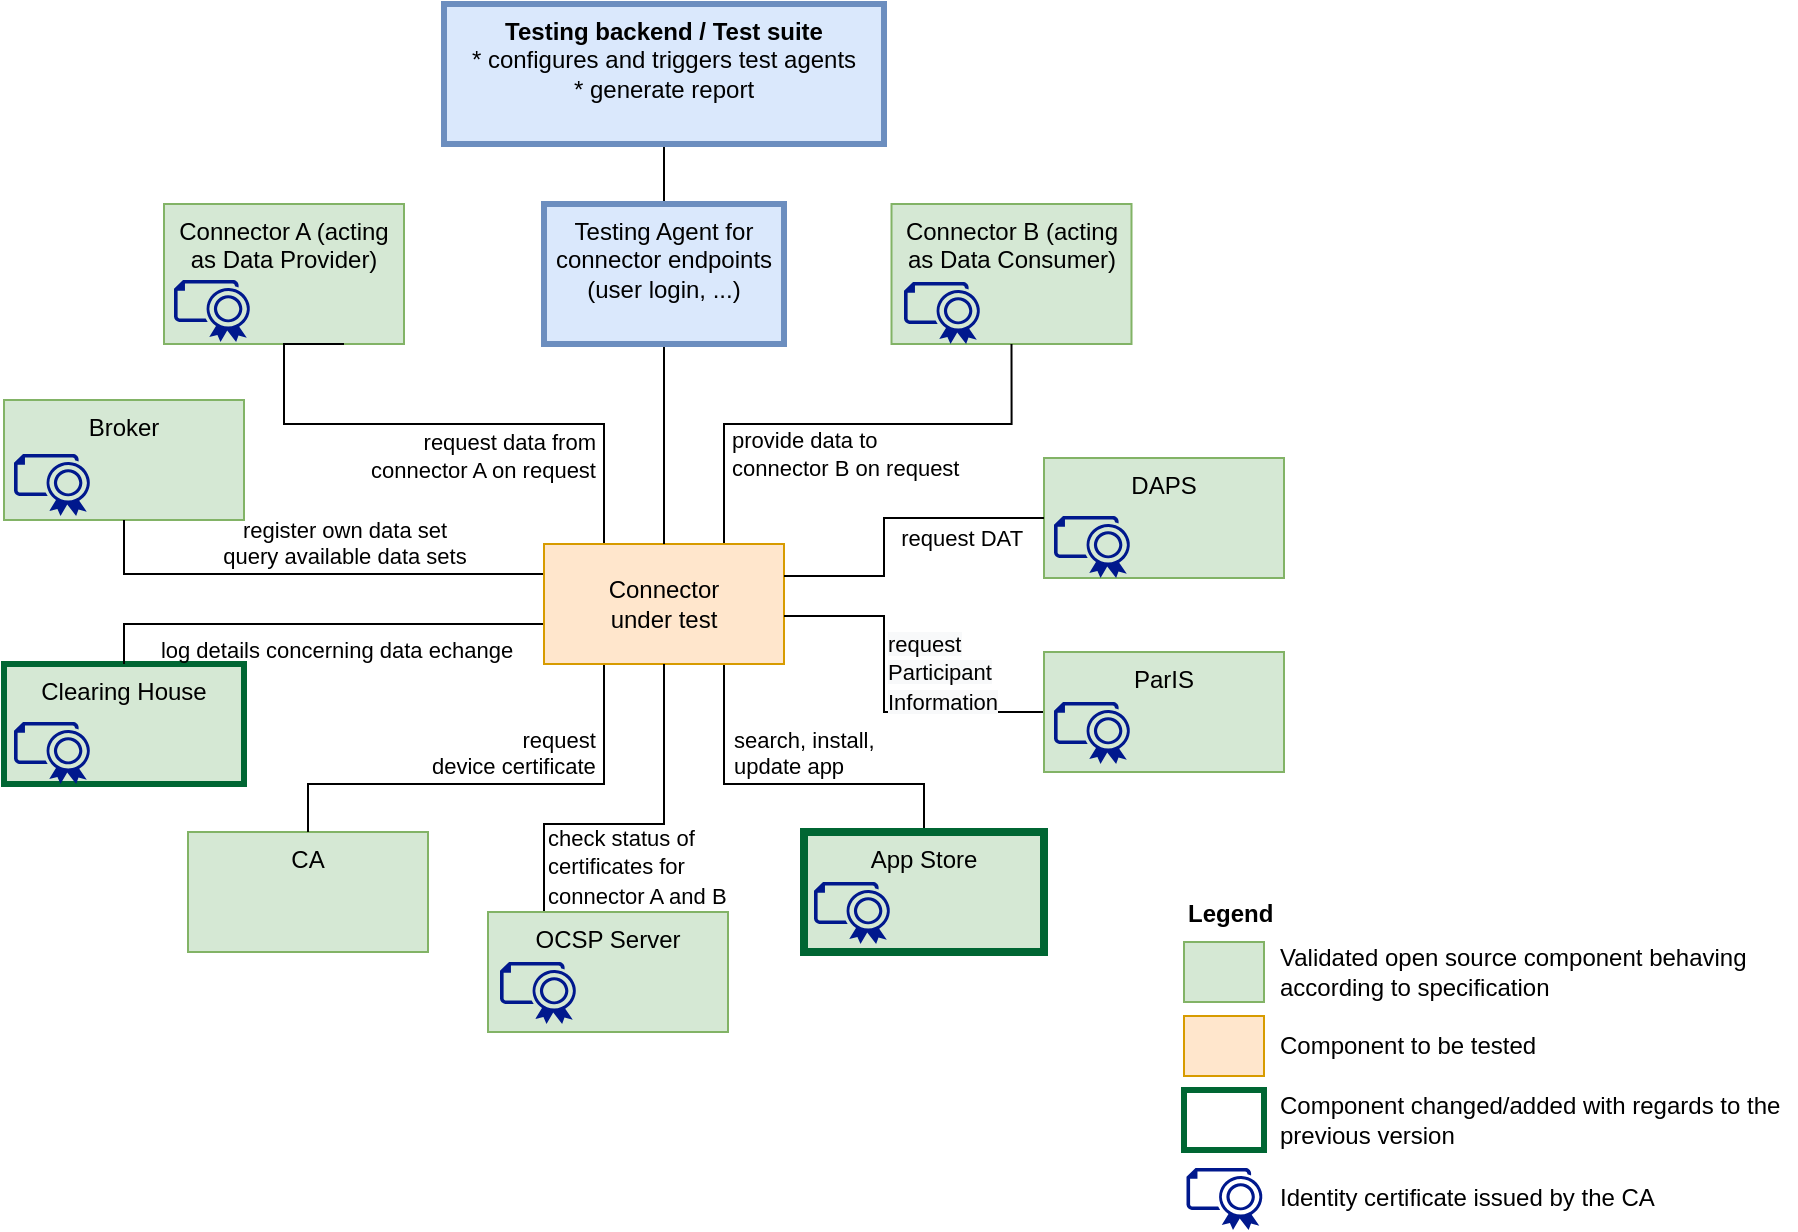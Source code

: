 <mxfile version="14.9.6" type="device"><diagram id="S3DzP4ZIXc_DCiwQGcUj" name="Page-1"><mxGraphModel dx="1355" dy="825" grid="1" gridSize="10" guides="1" tooltips="1" connect="1" arrows="1" fold="1" page="1" pageScale="1" pageWidth="850" pageHeight="1100" math="0" shadow="0"><root><mxCell id="0"/><mxCell id="1" parent="0"/><mxCell id="s2ZVkHYxuJsYrvT4ztzj-1" value="CA" style="rounded=0;whiteSpace=wrap;html=1;fillColor=#d5e8d4;strokeColor=#82b366;verticalAlign=top;" parent="1" vertex="1"><mxGeometry x="332" y="464" width="120" height="60" as="geometry"/></mxCell><mxCell id="s2ZVkHYxuJsYrvT4ztzj-2" value="Clearing House" style="rounded=0;whiteSpace=wrap;html=1;fillColor=#d5e8d4;verticalAlign=top;strokeColor=#006633;strokeWidth=3;" parent="1" vertex="1"><mxGeometry x="240" y="380" width="120" height="60" as="geometry"/></mxCell><mxCell id="s2ZVkHYxuJsYrvT4ztzj-3" value="Connector A (acting as Data Provider)" style="rounded=0;whiteSpace=wrap;html=1;fillColor=#d5e8d4;strokeColor=#82b366;verticalAlign=top;" parent="1" vertex="1"><mxGeometry x="320" y="150" width="120" height="70" as="geometry"/></mxCell><mxCell id="s2ZVkHYxuJsYrvT4ztzj-4" value="Connector B (acting as Data Consumer)" style="rounded=0;whiteSpace=wrap;html=1;fillColor=#d5e8d4;strokeColor=#82b366;verticalAlign=top;" parent="1" vertex="1"><mxGeometry x="683.75" y="150" width="120" height="70" as="geometry"/></mxCell><mxCell id="s2ZVkHYxuJsYrvT4ztzj-5" value="Broker" style="rounded=0;whiteSpace=wrap;html=1;fillColor=#d5e8d4;strokeColor=#82b366;verticalAlign=top;" parent="1" vertex="1"><mxGeometry x="240" y="248" width="120" height="60" as="geometry"/></mxCell><mxCell id="s2ZVkHYxuJsYrvT4ztzj-31" value="register own data set&lt;br&gt;query available data sets" style="edgeStyle=orthogonalEdgeStyle;rounded=0;orthogonalLoop=1;jettySize=auto;html=1;endArrow=none;endFill=0;align=center;verticalAlign=bottom;labelBackgroundColor=none;exitX=0;exitY=0.25;exitDx=0;exitDy=0;" parent="1" source="s2ZVkHYxuJsYrvT4ztzj-6" target="s2ZVkHYxuJsYrvT4ztzj-5" edge="1"><mxGeometry x="-0.156" relative="1" as="geometry"><Array as="points"><mxPoint x="300" y="335"/><mxPoint x="300" y="335"/></Array><mxPoint as="offset"/></mxGeometry></mxCell><mxCell id="s2ZVkHYxuJsYrvT4ztzj-32" value="" style="edgeStyle=orthogonalEdgeStyle;rounded=0;orthogonalLoop=1;jettySize=auto;html=1;entryX=0.5;entryY=1;entryDx=0;entryDy=0;endArrow=none;endFill=0;align=left;exitX=0.75;exitY=0;exitDx=0;exitDy=0;" parent="1" source="s2ZVkHYxuJsYrvT4ztzj-6" target="s2ZVkHYxuJsYrvT4ztzj-4" edge="1"><mxGeometry x="-0.581" y="-10" relative="1" as="geometry"><Array as="points"><mxPoint x="600" y="260"/><mxPoint x="744" y="260"/></Array><mxPoint as="offset"/></mxGeometry></mxCell><mxCell id="s2ZVkHYxuJsYrvT4ztzj-33" style="edgeStyle=orthogonalEdgeStyle;rounded=0;orthogonalLoop=1;jettySize=auto;html=1;endArrow=none;endFill=0;align=center;exitX=0.25;exitY=0;exitDx=0;exitDy=0;entryX=0.75;entryY=1;entryDx=0;entryDy=0;" parent="1" source="s2ZVkHYxuJsYrvT4ztzj-6" target="s2ZVkHYxuJsYrvT4ztzj-3" edge="1"><mxGeometry relative="1" as="geometry"><Array as="points"><mxPoint x="540" y="260"/><mxPoint x="380" y="260"/></Array></mxGeometry></mxCell><mxCell id="s2ZVkHYxuJsYrvT4ztzj-36" value="log details concerning data echange" style="edgeStyle=orthogonalEdgeStyle;rounded=0;orthogonalLoop=1;jettySize=auto;html=1;entryX=0.5;entryY=0;entryDx=0;entryDy=0;endArrow=none;endFill=0;align=center;verticalAlign=top;labelBackgroundColor=none;exitX=0;exitY=0.75;exitDx=0;exitDy=0;" parent="1" source="s2ZVkHYxuJsYrvT4ztzj-6" target="s2ZVkHYxuJsYrvT4ztzj-2" edge="1"><mxGeometry x="-0.072" relative="1" as="geometry"><mxPoint as="offset"/><Array as="points"><mxPoint x="510" y="360"/><mxPoint x="300" y="360"/></Array></mxGeometry></mxCell><mxCell id="s2ZVkHYxuJsYrvT4ztzj-37" value="" style="edgeStyle=orthogonalEdgeStyle;rounded=0;orthogonalLoop=1;jettySize=auto;html=1;entryX=0.5;entryY=0;entryDx=0;entryDy=0;endArrow=none;endFill=0;align=right;exitX=0.25;exitY=1;exitDx=0;exitDy=0;" parent="1" source="s2ZVkHYxuJsYrvT4ztzj-6" target="s2ZVkHYxuJsYrvT4ztzj-1" edge="1"><mxGeometry x="-0.658" y="-10" relative="1" as="geometry"><Array as="points"><mxPoint x="540" y="440"/><mxPoint x="392" y="440"/></Array><mxPoint as="offset"/></mxGeometry></mxCell><mxCell id="WRND5z2XzrV9z5QFQlJF-8" style="edgeStyle=orthogonalEdgeStyle;rounded=0;orthogonalLoop=1;jettySize=auto;html=1;entryX=0.5;entryY=0;entryDx=0;entryDy=0;endArrow=none;endFill=0;" parent="1" source="s2ZVkHYxuJsYrvT4ztzj-6" target="WRND5z2XzrV9z5QFQlJF-1" edge="1"><mxGeometry relative="1" as="geometry"><Array as="points"><mxPoint x="600" y="440"/><mxPoint x="700" y="440"/></Array></mxGeometry></mxCell><mxCell id="s2ZVkHYxuJsYrvT4ztzj-6" value="Connector&lt;br&gt;under test" style="rounded=0;whiteSpace=wrap;html=1;fillColor=#ffe6cc;strokeColor=#d79b00;" parent="1" vertex="1"><mxGeometry x="510" y="320" width="120" height="60" as="geometry"/></mxCell><mxCell id="s2ZVkHYxuJsYrvT4ztzj-7" value="" style="rounded=0;whiteSpace=wrap;html=1;fillColor=#d5e8d4;strokeColor=#82b366;" parent="1" vertex="1"><mxGeometry x="830" y="519" width="40" height="30" as="geometry"/></mxCell><mxCell id="s2ZVkHYxuJsYrvT4ztzj-8" value="Validated open source component behaving according to specification" style="text;html=1;strokeColor=none;fillColor=none;align=left;verticalAlign=middle;whiteSpace=wrap;rounded=0;" parent="1" vertex="1"><mxGeometry x="876" y="519" width="260" height="30" as="geometry"/></mxCell><mxCell id="s2ZVkHYxuJsYrvT4ztzj-9" value="" style="rounded=0;whiteSpace=wrap;html=1;fillColor=#ffe6cc;strokeColor=#d79b00;" parent="1" vertex="1"><mxGeometry x="830" y="556" width="40" height="30" as="geometry"/></mxCell><mxCell id="s2ZVkHYxuJsYrvT4ztzj-10" value="Component to be tested" style="text;html=1;strokeColor=none;fillColor=none;align=left;verticalAlign=middle;whiteSpace=wrap;rounded=0;" parent="1" vertex="1"><mxGeometry x="876" y="556" width="260" height="30" as="geometry"/></mxCell><mxCell id="s2ZVkHYxuJsYrvT4ztzj-11" value="&lt;b&gt;Legend&lt;/b&gt;" style="text;html=1;strokeColor=none;fillColor=none;align=left;verticalAlign=middle;whiteSpace=wrap;rounded=0;" parent="1" vertex="1"><mxGeometry x="830" y="490" width="260" height="30" as="geometry"/></mxCell><mxCell id="s2ZVkHYxuJsYrvT4ztzj-22" value="" style="aspect=fixed;pointerEvents=1;shadow=0;dashed=0;html=1;strokeColor=none;labelPosition=center;verticalLabelPosition=bottom;verticalAlign=top;align=center;fillColor=#00188D;shape=mxgraph.azure.certificate" parent="1" vertex="1"><mxGeometry x="325" y="188" width="38.75" height="31" as="geometry"/></mxCell><mxCell id="s2ZVkHYxuJsYrvT4ztzj-23" value="" style="aspect=fixed;pointerEvents=1;shadow=0;dashed=0;html=1;strokeColor=none;labelPosition=center;verticalLabelPosition=bottom;verticalAlign=top;align=center;fillColor=#00188D;shape=mxgraph.azure.certificate" parent="1" vertex="1"><mxGeometry x="690" y="189" width="38.75" height="31" as="geometry"/></mxCell><mxCell id="s2ZVkHYxuJsYrvT4ztzj-24" value="" style="aspect=fixed;pointerEvents=1;shadow=0;dashed=0;html=1;strokeColor=none;labelPosition=center;verticalLabelPosition=bottom;verticalAlign=top;align=center;fillColor=#00188D;shape=mxgraph.azure.certificate" parent="1" vertex="1"><mxGeometry x="245" y="275" width="38.75" height="31" as="geometry"/></mxCell><mxCell id="s2ZVkHYxuJsYrvT4ztzj-25" value="" style="aspect=fixed;pointerEvents=1;shadow=0;dashed=0;html=1;strokeColor=none;labelPosition=center;verticalLabelPosition=bottom;verticalAlign=top;align=center;fillColor=#00188D;shape=mxgraph.azure.certificate" parent="1" vertex="1"><mxGeometry x="831.25" y="632" width="38.75" height="31" as="geometry"/></mxCell><mxCell id="s2ZVkHYxuJsYrvT4ztzj-26" value="Identity certificate issued by the CA" style="text;html=1;strokeColor=none;fillColor=none;align=left;verticalAlign=middle;whiteSpace=wrap;rounded=0;" parent="1" vertex="1"><mxGeometry x="876" y="632" width="260" height="30" as="geometry"/></mxCell><mxCell id="s2ZVkHYxuJsYrvT4ztzj-27" value="" style="aspect=fixed;pointerEvents=1;shadow=0;dashed=0;html=1;strokeColor=none;labelPosition=center;verticalLabelPosition=bottom;verticalAlign=top;align=center;fillColor=#00188D;shape=mxgraph.azure.certificate" parent="1" vertex="1"><mxGeometry x="245" y="409" width="38.75" height="31" as="geometry"/></mxCell><mxCell id="WRND5z2XzrV9z5QFQlJF-4" style="edgeStyle=orthogonalEdgeStyle;rounded=0;orthogonalLoop=1;jettySize=auto;html=1;endArrow=none;endFill=0;" parent="1" source="s2ZVkHYxuJsYrvT4ztzj-28" target="s2ZVkHYxuJsYrvT4ztzj-6" edge="1"><mxGeometry relative="1" as="geometry"><Array as="points"><mxPoint x="510" y="460"/><mxPoint x="570" y="460"/></Array></mxGeometry></mxCell><mxCell id="s2ZVkHYxuJsYrvT4ztzj-28" value="OCSP Server" style="rounded=0;whiteSpace=wrap;html=1;fillColor=#d5e8d4;verticalAlign=top;strokeColor=#82b366;strokeWidth=1;" parent="1" vertex="1"><mxGeometry x="482" y="504" width="120" height="60" as="geometry"/></mxCell><mxCell id="s2ZVkHYxuJsYrvT4ztzj-35" value="&lt;span style=&quot;color: rgb(0, 0, 0); font-family: helvetica; font-size: 11px; font-style: normal; font-weight: 400; letter-spacing: normal; text-indent: 0px; text-transform: none; word-spacing: 0px; background-color: rgb(255, 255, 255); display: inline; float: none;&quot;&gt;request data from&lt;/span&gt;&lt;br style=&quot;color: rgb(0, 0, 0); font-family: helvetica; font-size: 11px; font-style: normal; font-weight: 400; letter-spacing: normal; text-indent: 0px; text-transform: none; word-spacing: 0px;&quot;&gt;&lt;span style=&quot;color: rgb(0, 0, 0); font-family: helvetica; font-size: 11px; font-style: normal; font-weight: 400; letter-spacing: normal; text-indent: 0px; text-transform: none; word-spacing: 0px; background-color: rgb(255, 255, 255); display: inline; float: none;&quot;&gt;connector A on request&lt;/span&gt;" style="text;whiteSpace=wrap;html=1;align=right;" parent="1" vertex="1"><mxGeometry x="397.75" y="255" width="140" height="40" as="geometry"/></mxCell><mxCell id="s2ZVkHYxuJsYrvT4ztzj-40" value="" style="aspect=fixed;pointerEvents=1;shadow=0;dashed=0;html=1;strokeColor=none;labelPosition=center;verticalLabelPosition=bottom;verticalAlign=top;align=center;fillColor=#00188D;shape=mxgraph.azure.certificate" parent="1" vertex="1"><mxGeometry x="488" y="529" width="38.75" height="31" as="geometry"/></mxCell><mxCell id="s2ZVkHYxuJsYrvT4ztzj-42" value="&lt;meta charset=&quot;utf-8&quot;&gt;&lt;span style=&quot;color: rgb(0, 0, 0); font-family: helvetica; font-size: 11px; font-style: normal; font-weight: 400; letter-spacing: normal; text-align: left; text-indent: 0px; text-transform: none; word-spacing: 0px; background-color: rgb(255, 255, 255); display: inline; float: none;&quot;&gt;provide data to&lt;/span&gt;&lt;br style=&quot;color: rgb(0, 0, 0); font-family: helvetica; font-size: 11px; font-style: normal; font-weight: 400; letter-spacing: normal; text-align: left; text-indent: 0px; text-transform: none; word-spacing: 0px;&quot;&gt;&lt;span style=&quot;color: rgb(0, 0, 0); font-family: helvetica; font-size: 11px; font-style: normal; font-weight: 400; letter-spacing: normal; text-align: left; text-indent: 0px; text-transform: none; word-spacing: 0px; background-color: rgb(255, 255, 255); display: inline; float: none;&quot;&gt;connector B on request&lt;/span&gt;" style="text;whiteSpace=wrap;html=1;" parent="1" vertex="1"><mxGeometry x="602" y="254" width="140" height="40" as="geometry"/></mxCell><mxCell id="s2ZVkHYxuJsYrvT4ztzj-44" value="&lt;meta charset=&quot;utf-8&quot;&gt;&lt;div style=&quot;color: rgb(0, 0, 0); font-family: helvetica; font-size: 11px; font-style: normal; font-weight: 400; letter-spacing: normal; text-align: right; text-indent: 0px; text-transform: none; word-spacing: 0px;&quot;&gt;request&lt;/div&gt;&lt;div style=&quot;color: rgb(0, 0, 0); font-family: helvetica; font-size: 11px; font-style: normal; font-weight: 400; letter-spacing: normal; text-align: right; text-indent: 0px; text-transform: none; word-spacing: 0px;&quot;&gt;device&amp;nbsp;certificate&lt;/div&gt;" style="text;whiteSpace=wrap;html=1;" parent="1" vertex="1"><mxGeometry x="452" y="405" width="110" height="40" as="geometry"/></mxCell><mxCell id="s2ZVkHYxuJsYrvT4ztzj-57" value="" style="rounded=0;whiteSpace=wrap;html=1;strokeWidth=3;fillColor=none;strokeColor=#006633;" parent="1" vertex="1"><mxGeometry x="830" y="593" width="40" height="30" as="geometry"/></mxCell><mxCell id="s2ZVkHYxuJsYrvT4ztzj-58" value="Component changed/added with regards to the previous version" style="text;html=1;strokeColor=none;fillColor=none;align=left;verticalAlign=middle;whiteSpace=wrap;rounded=0;" parent="1" vertex="1"><mxGeometry x="876" y="593" width="260" height="30" as="geometry"/></mxCell><mxCell id="WRND5z2XzrV9z5QFQlJF-1" value="App Store" style="rounded=0;whiteSpace=wrap;html=1;fillColor=#d5e8d4;verticalAlign=top;strokeWidth=4;strokeColor=#006633;" parent="1" vertex="1"><mxGeometry x="640" y="464" width="120" height="60" as="geometry"/></mxCell><mxCell id="WRND5z2XzrV9z5QFQlJF-2" value="" style="aspect=fixed;pointerEvents=1;shadow=0;dashed=0;html=1;strokeColor=none;labelPosition=center;verticalLabelPosition=bottom;verticalAlign=top;align=center;fillColor=#00188D;shape=mxgraph.azure.certificate" parent="1" vertex="1"><mxGeometry x="645" y="489" width="38.75" height="31" as="geometry"/></mxCell><mxCell id="s2ZVkHYxuJsYrvT4ztzj-43" value="&lt;span style=&quot;color: rgb(0 , 0 , 0) ; font-family: &amp;#34;helvetica&amp;#34; ; font-size: 11px ; font-style: normal ; font-weight: 400 ; letter-spacing: normal ; text-align: left ; text-indent: 0px ; text-transform: none ; word-spacing: 0px ; background-color: rgb(255 , 255 , 255) ; display: inline ; float: none&quot;&gt;check status of&lt;/span&gt;&lt;br style=&quot;color: rgb(0 , 0 , 0) ; font-family: &amp;#34;helvetica&amp;#34; ; font-size: 11px ; font-style: normal ; font-weight: 400 ; letter-spacing: normal ; text-align: left ; text-indent: 0px ; text-transform: none ; word-spacing: 0px&quot;&gt;&lt;span style=&quot;color: rgb(0 , 0 , 0) ; font-family: &amp;#34;helvetica&amp;#34; ; font-size: 11px ; font-style: normal ; font-weight: 400 ; letter-spacing: normal ; text-align: left ; text-indent: 0px ; text-transform: none ; word-spacing: 0px ; background-color: rgb(255 , 255 , 255) ; display: inline ; float: none&quot;&gt;certificates for &lt;br&gt;connector A and B&lt;/span&gt;" style="text;whiteSpace=wrap;html=1;" parent="1" vertex="1"><mxGeometry x="510" y="453" width="110" height="40" as="geometry"/></mxCell><mxCell id="WRND5z2XzrV9z5QFQlJF-6" value="&lt;div style=&quot;color: rgb(0 , 0 , 0) ; font-family: &amp;#34;helvetica&amp;#34; ; font-size: 11px ; font-style: normal ; font-weight: 400 ; letter-spacing: normal ; text-indent: 0px ; text-transform: none ; word-spacing: 0px&quot;&gt;search, install,&lt;br&gt;update app&lt;/div&gt;" style="text;whiteSpace=wrap;html=1;align=left;" parent="1" vertex="1"><mxGeometry x="603.38" y="405" width="110" height="40" as="geometry"/></mxCell><mxCell id="F2F1CyU6AHTp0-eohPzg-2" style="edgeStyle=orthogonalEdgeStyle;rounded=0;orthogonalLoop=1;jettySize=auto;html=1;entryX=0.5;entryY=0;entryDx=0;entryDy=0;endArrow=none;endFill=0;" parent="1" source="F2F1CyU6AHTp0-eohPzg-1" target="s2ZVkHYxuJsYrvT4ztzj-6" edge="1"><mxGeometry relative="1" as="geometry"><Array as="points"><mxPoint x="570" y="250"/><mxPoint x="570" y="250"/></Array></mxGeometry></mxCell><mxCell id="F2F1CyU6AHTp0-eohPzg-1" value="&lt;b&gt;Testing backend / Test suite&lt;/b&gt;&lt;br&gt;* configures and triggers test agents&lt;br&gt;* generate report" style="rounded=0;whiteSpace=wrap;html=1;fillColor=#dae8fc;strokeColor=#6c8ebf;verticalAlign=top;strokeWidth=3;" parent="1" vertex="1"><mxGeometry x="460" y="50" width="220" height="70" as="geometry"/></mxCell><mxCell id="F2F1CyU6AHTp0-eohPzg-3" value="Testing Agent for connector endpoints (user login, ...)" style="rounded=0;whiteSpace=wrap;html=1;fillColor=#dae8fc;strokeColor=#6c8ebf;verticalAlign=top;strokeWidth=3;" parent="1" vertex="1"><mxGeometry x="510" y="150" width="120" height="70" as="geometry"/></mxCell><mxCell id="2Nq5zVm174i3-CyVRxWz-1" style="edgeStyle=orthogonalEdgeStyle;rounded=0;orthogonalLoop=1;jettySize=auto;html=1;entryX=0;entryY=0.5;entryDx=0;entryDy=0;endArrow=none;endFill=0;" edge="1" parent="1" target="2Nq5zVm174i3-CyVRxWz-5"><mxGeometry relative="1" as="geometry"><Array as="points"><mxPoint x="680" y="356"/><mxPoint x="680" y="404"/></Array><mxPoint x="630" y="356" as="sourcePoint"/></mxGeometry></mxCell><mxCell id="2Nq5zVm174i3-CyVRxWz-2" value="DAPS" style="rounded=0;whiteSpace=wrap;html=1;fillColor=#d5e8d4;strokeColor=#82b366;verticalAlign=top;" vertex="1" parent="1"><mxGeometry x="760" y="277" width="120" height="60" as="geometry"/></mxCell><mxCell id="2Nq5zVm174i3-CyVRxWz-3" value="" style="aspect=fixed;pointerEvents=1;shadow=0;dashed=0;html=1;strokeColor=none;labelPosition=center;verticalLabelPosition=bottom;verticalAlign=top;align=center;fillColor=#00188D;shape=mxgraph.azure.certificate" vertex="1" parent="1"><mxGeometry x="765" y="306" width="38.75" height="31" as="geometry"/></mxCell><mxCell id="2Nq5zVm174i3-CyVRxWz-4" value="&amp;nbsp; &amp;nbsp;request DAT" style="edgeStyle=orthogonalEdgeStyle;rounded=0;orthogonalLoop=1;jettySize=auto;html=1;endArrow=none;endFill=0;align=center;verticalAlign=middle;labelBackgroundColor=none;entryX=0;entryY=0.5;entryDx=0;entryDy=0;" edge="1" parent="1" target="2Nq5zVm174i3-CyVRxWz-2"><mxGeometry x="0.412" y="-10" relative="1" as="geometry"><mxPoint x="630" y="336" as="sourcePoint"/><mxPoint x="835" y="386" as="targetPoint"/><mxPoint as="offset"/><Array as="points"><mxPoint x="680" y="336"/><mxPoint x="680" y="307"/></Array></mxGeometry></mxCell><mxCell id="2Nq5zVm174i3-CyVRxWz-5" value="ParIS" style="rounded=0;whiteSpace=wrap;html=1;fillColor=#d5e8d4;verticalAlign=top;strokeColor=#82b366;strokeWidth=1;" vertex="1" parent="1"><mxGeometry x="760" y="374" width="120" height="60" as="geometry"/></mxCell><mxCell id="2Nq5zVm174i3-CyVRxWz-6" value="" style="aspect=fixed;pointerEvents=1;shadow=0;dashed=0;html=1;strokeColor=none;labelPosition=center;verticalLabelPosition=bottom;verticalAlign=top;align=center;fillColor=#00188D;shape=mxgraph.azure.certificate" vertex="1" parent="1"><mxGeometry x="765" y="399" width="38.75" height="31" as="geometry"/></mxCell><mxCell id="2Nq5zVm174i3-CyVRxWz-7" value="&lt;span style=&quot;color: rgb(0 , 0 , 0) ; font-family: &amp;#34;helvetica&amp;#34; ; font-size: 11px ; font-style: normal ; font-weight: 400 ; letter-spacing: normal ; text-align: center ; text-indent: 0px ; text-transform: none ; word-spacing: 0px ; background-color: rgb(248 , 249 , 250) ; display: inline ; float: none&quot;&gt;request Participant Information&lt;/span&gt;" style="text;whiteSpace=wrap;html=1;" vertex="1" parent="1"><mxGeometry x="680" y="356" width="90" height="30" as="geometry"/></mxCell></root></mxGraphModel></diagram></mxfile>